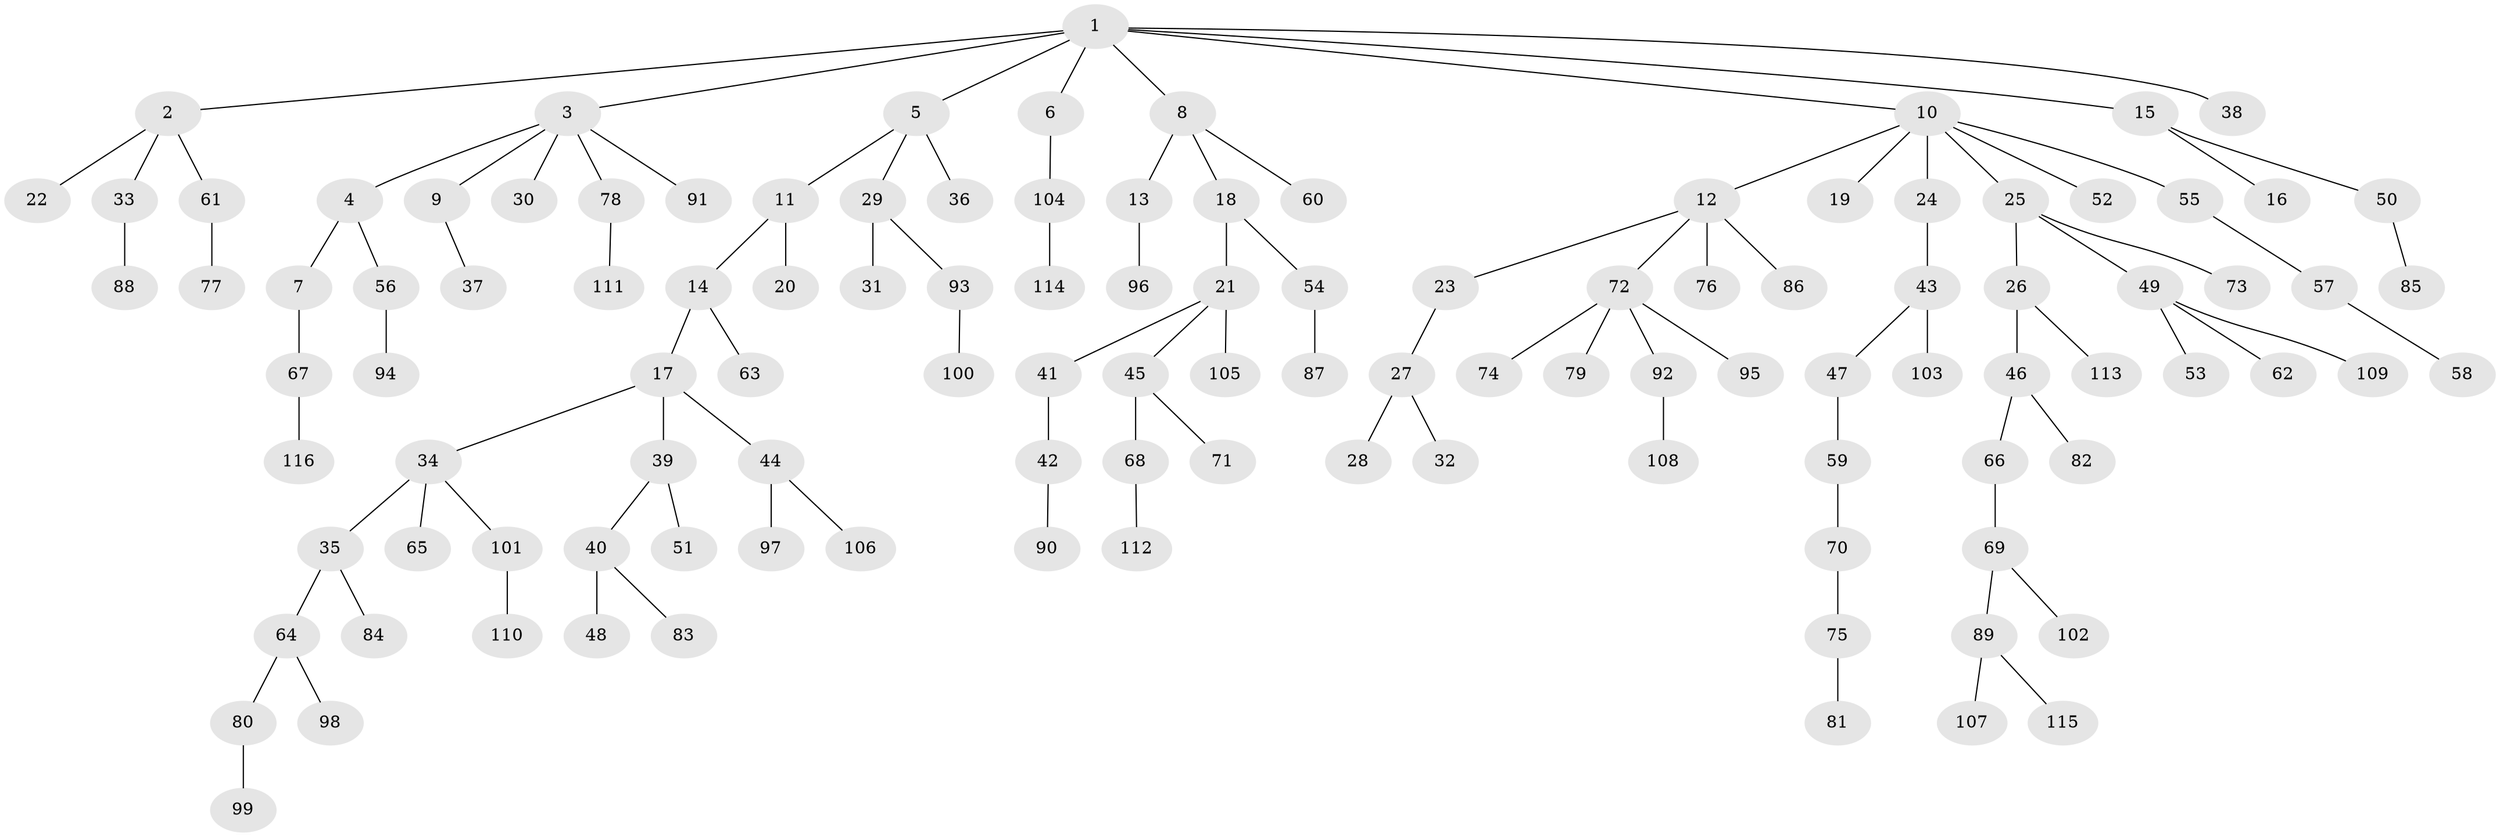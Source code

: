 // coarse degree distribution, {7: 0.02666666666666667, 3: 0.14666666666666667, 2: 0.2, 5: 0.02666666666666667, 1: 0.5466666666666666, 6: 0.02666666666666667, 4: 0.02666666666666667}
// Generated by graph-tools (version 1.1) at 2025/24/03/03/25 07:24:05]
// undirected, 116 vertices, 115 edges
graph export_dot {
graph [start="1"]
  node [color=gray90,style=filled];
  1;
  2;
  3;
  4;
  5;
  6;
  7;
  8;
  9;
  10;
  11;
  12;
  13;
  14;
  15;
  16;
  17;
  18;
  19;
  20;
  21;
  22;
  23;
  24;
  25;
  26;
  27;
  28;
  29;
  30;
  31;
  32;
  33;
  34;
  35;
  36;
  37;
  38;
  39;
  40;
  41;
  42;
  43;
  44;
  45;
  46;
  47;
  48;
  49;
  50;
  51;
  52;
  53;
  54;
  55;
  56;
  57;
  58;
  59;
  60;
  61;
  62;
  63;
  64;
  65;
  66;
  67;
  68;
  69;
  70;
  71;
  72;
  73;
  74;
  75;
  76;
  77;
  78;
  79;
  80;
  81;
  82;
  83;
  84;
  85;
  86;
  87;
  88;
  89;
  90;
  91;
  92;
  93;
  94;
  95;
  96;
  97;
  98;
  99;
  100;
  101;
  102;
  103;
  104;
  105;
  106;
  107;
  108;
  109;
  110;
  111;
  112;
  113;
  114;
  115;
  116;
  1 -- 2;
  1 -- 3;
  1 -- 5;
  1 -- 6;
  1 -- 8;
  1 -- 10;
  1 -- 15;
  1 -- 38;
  2 -- 22;
  2 -- 33;
  2 -- 61;
  3 -- 4;
  3 -- 9;
  3 -- 30;
  3 -- 78;
  3 -- 91;
  4 -- 7;
  4 -- 56;
  5 -- 11;
  5 -- 29;
  5 -- 36;
  6 -- 104;
  7 -- 67;
  8 -- 13;
  8 -- 18;
  8 -- 60;
  9 -- 37;
  10 -- 12;
  10 -- 19;
  10 -- 24;
  10 -- 25;
  10 -- 52;
  10 -- 55;
  11 -- 14;
  11 -- 20;
  12 -- 23;
  12 -- 72;
  12 -- 76;
  12 -- 86;
  13 -- 96;
  14 -- 17;
  14 -- 63;
  15 -- 16;
  15 -- 50;
  17 -- 34;
  17 -- 39;
  17 -- 44;
  18 -- 21;
  18 -- 54;
  21 -- 41;
  21 -- 45;
  21 -- 105;
  23 -- 27;
  24 -- 43;
  25 -- 26;
  25 -- 49;
  25 -- 73;
  26 -- 46;
  26 -- 113;
  27 -- 28;
  27 -- 32;
  29 -- 31;
  29 -- 93;
  33 -- 88;
  34 -- 35;
  34 -- 65;
  34 -- 101;
  35 -- 64;
  35 -- 84;
  39 -- 40;
  39 -- 51;
  40 -- 48;
  40 -- 83;
  41 -- 42;
  42 -- 90;
  43 -- 47;
  43 -- 103;
  44 -- 97;
  44 -- 106;
  45 -- 68;
  45 -- 71;
  46 -- 66;
  46 -- 82;
  47 -- 59;
  49 -- 53;
  49 -- 62;
  49 -- 109;
  50 -- 85;
  54 -- 87;
  55 -- 57;
  56 -- 94;
  57 -- 58;
  59 -- 70;
  61 -- 77;
  64 -- 80;
  64 -- 98;
  66 -- 69;
  67 -- 116;
  68 -- 112;
  69 -- 89;
  69 -- 102;
  70 -- 75;
  72 -- 74;
  72 -- 79;
  72 -- 92;
  72 -- 95;
  75 -- 81;
  78 -- 111;
  80 -- 99;
  89 -- 107;
  89 -- 115;
  92 -- 108;
  93 -- 100;
  101 -- 110;
  104 -- 114;
}
